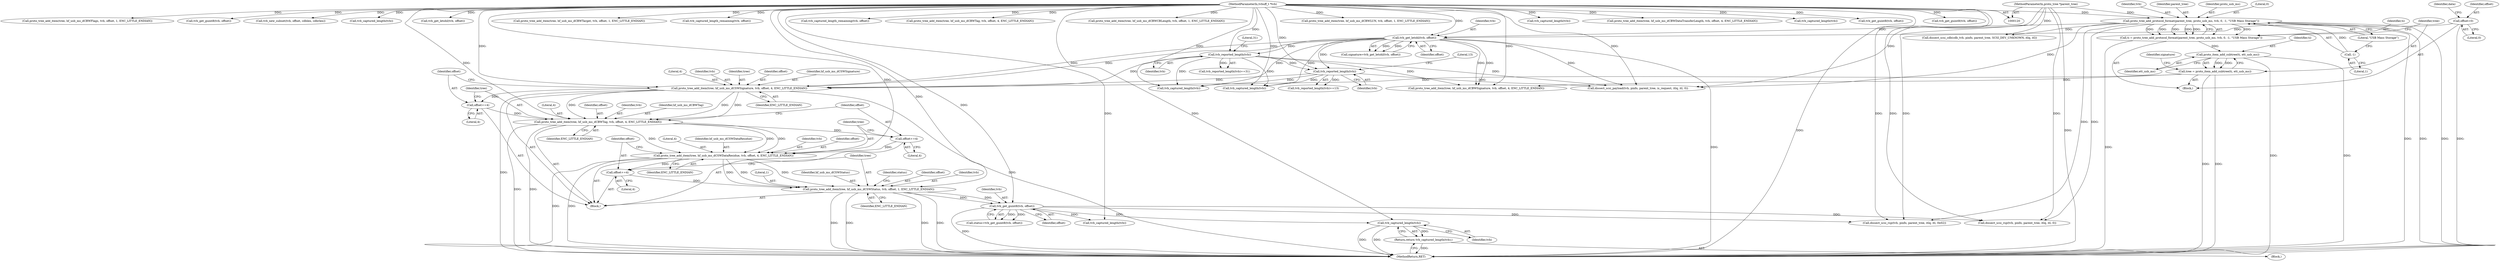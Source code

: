 digraph "0_wireshark_2cb5985bf47bdc8bea78d28483ed224abdd33dc6_1@pointer" {
"1000620" [label="(Call,tvb_captured_length(tvb))"];
"1000576" [label="(Call,tvb_get_guint8(tvb, offset))"];
"1000567" [label="(Call,proto_tree_add_item(tree, hf_usb_ms_dCSWStatus, tvb, offset, 1, ENC_LITTLE_ENDIAN))"];
"1000557" [label="(Call,proto_tree_add_item(tree, hf_usb_ms_dCSWDataResidue, tvb, offset, 4, ENC_LITTLE_ENDIAN))"];
"1000547" [label="(Call,proto_tree_add_item(tree, hf_usb_ms_dCBWTag, tvb, offset, 4, ENC_LITTLE_ENDIAN))"];
"1000537" [label="(Call,proto_tree_add_item(tree, hf_usb_ms_dCSWSignature, tvb, offset, 4, ENC_LITTLE_ENDIAN))"];
"1000228" [label="(Call,tree = proto_item_add_subtree(ti, ett_usb_ms))"];
"1000230" [label="(Call,proto_item_add_subtree(ti, ett_usb_ms))"];
"1000218" [label="(Call,ti = proto_tree_add_protocol_format(parent_tree, proto_usb_ms, tvb, 0, -1, \"USB Mass Storage\"))"];
"1000220" [label="(Call,proto_tree_add_protocol_format(parent_tree, proto_usb_ms, tvb, 0, -1, \"USB Mass Storage\"))"];
"1000123" [label="(MethodParameterIn,proto_tree *parent_tree)"];
"1000121" [label="(MethodParameterIn,tvbuff_t *tvb)"];
"1000225" [label="(Call,-1)"];
"1000532" [label="(Call,tvb_reported_length(tvb))"];
"1000235" [label="(Call,tvb_get_letohl(tvb, offset))"];
"1000135" [label="(Call,offset=0)"];
"1000246" [label="(Call,tvb_reported_length(tvb))"];
"1000544" [label="(Call,offset+=4)"];
"1000554" [label="(Call,offset+=4)"];
"1000564" [label="(Call,offset+=4)"];
"1000619" [label="(Return,return tvb_captured_length(tvb);)"];
"1000471" [label="(Call,proto_tree_add_item(tree, hf_usb_ms_dCBWCBLength, tvb, offset, 1, ENC_LITTLE_ENDIAN))"];
"1000571" [label="(Identifier,offset)"];
"1000246" [label="(Call,tvb_reported_length(tvb))"];
"1000248" [label="(Literal,31)"];
"1000232" [label="(Identifier,ett_usb_ms)"];
"1000681" [label="(Call,dissect_scsi_payload(tvb, pinfo, parent_tree, is_request, itlq, itl, 0))"];
"1000553" [label="(Identifier,ENC_LITTLE_ENDIAN)"];
"1000313" [label="(Call,proto_tree_add_item(tree, hf_usb_ms_dCBWLUN, tvb, offset, 1, ENC_LITTLE_ENDIAN))"];
"1000555" [label="(Identifier,offset)"];
"1000548" [label="(Identifier,tree)"];
"1000690" [label="(Call,tvb_captured_length(tvb))"];
"1000692" [label="(MethodReturn,RET)"];
"1000561" [label="(Identifier,offset)"];
"1000245" [label="(Call,tvb_reported_length(tvb)==31)"];
"1000570" [label="(Identifier,tvb)"];
"1000534" [label="(Literal,13)"];
"1000572" [label="(Literal,1)"];
"1000224" [label="(Literal,0)"];
"1000547" [label="(Call,proto_tree_add_item(tree, hf_usb_ms_dCBWTag, tvb, offset, 4, ENC_LITTLE_ENDIAN))"];
"1000276" [label="(Call,proto_tree_add_item(tree, hf_usb_ms_dCBWDataTransferLength, tvb, offset, 4, ENC_LITTLE_ENDIAN))"];
"1000620" [label="(Call,tvb_captured_length(tvb))"];
"1000550" [label="(Identifier,tvb)"];
"1000136" [label="(Identifier,offset)"];
"1000576" [label="(Call,tvb_get_guint8(tvb, offset))"];
"1000595" [label="(Call,tvb_captured_length(tvb))"];
"1000566" [label="(Literal,4)"];
"1000535" [label="(Block,)"];
"1000574" [label="(Call,status=tvb_get_guint8(tvb, offset))"];
"1000223" [label="(Identifier,tvb)"];
"1000643" [label="(Call,tvb_captured_length(tvb))"];
"1000300" [label="(Call,tvb_get_guint8(tvb, offset))"];
"1000635" [label="(Call,dissect_scsi_rsp(tvb, pinfo, parent_tree, itlq, itl, 0x02))"];
"1000291" [label="(Call,proto_tree_add_item(tree, hf_usb_ms_dCBWFlags, tvb, offset, 1, ENC_LITTLE_ENDIAN))"];
"1000539" [label="(Identifier,hf_usb_ms_dCSWSignature)"];
"1000225" [label="(Call,-1)"];
"1000532" [label="(Call,tvb_reported_length(tvb))"];
"1000235" [label="(Call,tvb_get_letohl(tvb, offset))"];
"1000481" [label="(Call,tvb_get_guint8(tvb, offset))"];
"1000508" [label="(Call,tvb_new_subset(tvb, offset, cdblen, cdbrlen))"];
"1000125" [label="(Block,)"];
"1000237" [label="(Identifier,offset)"];
"1000577" [label="(Identifier,tvb)"];
"1000567" [label="(Call,proto_tree_add_item(tree, hf_usb_ms_dCSWStatus, tvb, offset, 1, ENC_LITTLE_ENDIAN))"];
"1000549" [label="(Identifier,hf_usb_ms_dCBWTag)"];
"1000221" [label="(Identifier,parent_tree)"];
"1000543" [label="(Identifier,ENC_LITTLE_ENDIAN)"];
"1000135" [label="(Call,offset=0)"];
"1000230" [label="(Call,proto_item_add_subtree(ti, ett_usb_ms))"];
"1000537" [label="(Call,proto_tree_add_item(tree, hf_usb_ms_dCSWSignature, tvb, offset, 4, ENC_LITTLE_ENDIAN))"];
"1000220" [label="(Call,proto_tree_add_protocol_format(parent_tree, proto_usb_ms, tvb, 0, -1, \"USB Mass Storage\"))"];
"1000562" [label="(Literal,4)"];
"1000542" [label="(Literal,4)"];
"1000626" [label="(Call,dissect_scsi_rsp(tvb, pinfo, parent_tree, itlq, itl, 0))"];
"1000565" [label="(Identifier,offset)"];
"1000226" [label="(Literal,1)"];
"1000236" [label="(Identifier,tvb)"];
"1000545" [label="(Identifier,offset)"];
"1000521" [label="(Call,tvb_captured_length(tvb))"];
"1000218" [label="(Call,ti = proto_tree_add_protocol_format(parent_tree, proto_usb_ms, tvb, 0, -1, \"USB Mass Storage\"))"];
"1000540" [label="(Identifier,tvb)"];
"1000123" [label="(MethodParameterIn,proto_tree *parent_tree)"];
"1000557" [label="(Call,proto_tree_add_item(tree, hf_usb_ms_dCSWDataResidue, tvb, offset, 4, ENC_LITTLE_ENDIAN))"];
"1000219" [label="(Identifier,ti)"];
"1000564" [label="(Call,offset+=4)"];
"1000661" [label="(Call,tvb_captured_length(tvb))"];
"1000137" [label="(Literal,0)"];
"1000559" [label="(Identifier,hf_usb_ms_dCSWDataResidue)"];
"1000285" [label="(Call,tvb_get_letohl(tvb, offset))"];
"1000229" [label="(Identifier,tree)"];
"1000621" [label="(Identifier,tvb)"];
"1000568" [label="(Identifier,tree)"];
"1000222" [label="(Identifier,proto_usb_ms)"];
"1000558" [label="(Identifier,tree)"];
"1000560" [label="(Identifier,tvb)"];
"1000256" [label="(Call,proto_tree_add_item(tree, hf_usb_ms_dCBWSignature, tvb, offset, 4, ENC_LITTLE_ENDIAN))"];
"1000231" [label="(Identifier,ti)"];
"1000563" [label="(Identifier,ENC_LITTLE_ENDIAN)"];
"1000569" [label="(Identifier,hf_usb_ms_dCSWStatus)"];
"1000234" [label="(Identifier,signature)"];
"1000533" [label="(Identifier,tvb)"];
"1000306" [label="(Call,proto_tree_add_item(tree, hf_usb_ms_dCBWTarget, tvb, offset, 1, ENC_LITTLE_ENDIAN))"];
"1000121" [label="(MethodParameterIn,tvbuff_t *tvb)"];
"1000494" [label="(Call,tvb_captured_length_remaining(tvb, offset))"];
"1000544" [label="(Call,offset+=4)"];
"1000552" [label="(Literal,4)"];
"1000538" [label="(Identifier,tree)"];
"1000556" [label="(Literal,4)"];
"1000513" [label="(Call,dissect_scsi_cdb(cdb_tvb, pinfo, parent_tree, SCSI_DEV_UNKNOWN, itlq, itl))"];
"1000578" [label="(Identifier,offset)"];
"1000233" [label="(Call,signature=tvb_get_letohl(tvb, offset))"];
"1000554" [label="(Call,offset+=4)"];
"1000323" [label="(Call,tvb_get_guint8(tvb, offset))"];
"1000143" [label="(Identifier,data)"];
"1000679" [label="(Call,tvb_captured_length(tvb))"];
"1000573" [label="(Identifier,ENC_LITTLE_ENDIAN)"];
"1000575" [label="(Identifier,status)"];
"1000546" [label="(Literal,4)"];
"1000531" [label="(Call,tvb_reported_length(tvb)==13)"];
"1000227" [label="(Literal,\"USB Mass Storage\")"];
"1000551" [label="(Identifier,offset)"];
"1000541" [label="(Identifier,offset)"];
"1000228" [label="(Call,tree = proto_item_add_subtree(ti, ett_usb_ms))"];
"1000500" [label="(Call,tvb_captured_length_remaining(tvb, offset))"];
"1000619" [label="(Return,return tvb_captured_length(tvb);)"];
"1000618" [label="(Block,)"];
"1000266" [label="(Call,proto_tree_add_item(tree, hf_usb_ms_dCBWTag, tvb, offset, 4, ENC_LITTLE_ENDIAN))"];
"1000247" [label="(Identifier,tvb)"];
"1000620" -> "1000619"  [label="AST: "];
"1000620" -> "1000621"  [label="CFG: "];
"1000621" -> "1000620"  [label="AST: "];
"1000619" -> "1000620"  [label="CFG: "];
"1000620" -> "1000692"  [label="DDG: "];
"1000620" -> "1000692"  [label="DDG: "];
"1000620" -> "1000619"  [label="DDG: "];
"1000576" -> "1000620"  [label="DDG: "];
"1000121" -> "1000620"  [label="DDG: "];
"1000576" -> "1000574"  [label="AST: "];
"1000576" -> "1000578"  [label="CFG: "];
"1000577" -> "1000576"  [label="AST: "];
"1000578" -> "1000576"  [label="AST: "];
"1000574" -> "1000576"  [label="CFG: "];
"1000576" -> "1000692"  [label="DDG: "];
"1000576" -> "1000574"  [label="DDG: "];
"1000576" -> "1000574"  [label="DDG: "];
"1000567" -> "1000576"  [label="DDG: "];
"1000567" -> "1000576"  [label="DDG: "];
"1000121" -> "1000576"  [label="DDG: "];
"1000576" -> "1000595"  [label="DDG: "];
"1000576" -> "1000626"  [label="DDG: "];
"1000576" -> "1000635"  [label="DDG: "];
"1000567" -> "1000535"  [label="AST: "];
"1000567" -> "1000573"  [label="CFG: "];
"1000568" -> "1000567"  [label="AST: "];
"1000569" -> "1000567"  [label="AST: "];
"1000570" -> "1000567"  [label="AST: "];
"1000571" -> "1000567"  [label="AST: "];
"1000572" -> "1000567"  [label="AST: "];
"1000573" -> "1000567"  [label="AST: "];
"1000575" -> "1000567"  [label="CFG: "];
"1000567" -> "1000692"  [label="DDG: "];
"1000567" -> "1000692"  [label="DDG: "];
"1000567" -> "1000692"  [label="DDG: "];
"1000567" -> "1000692"  [label="DDG: "];
"1000557" -> "1000567"  [label="DDG: "];
"1000557" -> "1000567"  [label="DDG: "];
"1000557" -> "1000567"  [label="DDG: "];
"1000121" -> "1000567"  [label="DDG: "];
"1000564" -> "1000567"  [label="DDG: "];
"1000557" -> "1000535"  [label="AST: "];
"1000557" -> "1000563"  [label="CFG: "];
"1000558" -> "1000557"  [label="AST: "];
"1000559" -> "1000557"  [label="AST: "];
"1000560" -> "1000557"  [label="AST: "];
"1000561" -> "1000557"  [label="AST: "];
"1000562" -> "1000557"  [label="AST: "];
"1000563" -> "1000557"  [label="AST: "];
"1000565" -> "1000557"  [label="CFG: "];
"1000557" -> "1000692"  [label="DDG: "];
"1000557" -> "1000692"  [label="DDG: "];
"1000547" -> "1000557"  [label="DDG: "];
"1000547" -> "1000557"  [label="DDG: "];
"1000547" -> "1000557"  [label="DDG: "];
"1000121" -> "1000557"  [label="DDG: "];
"1000554" -> "1000557"  [label="DDG: "];
"1000557" -> "1000564"  [label="DDG: "];
"1000547" -> "1000535"  [label="AST: "];
"1000547" -> "1000553"  [label="CFG: "];
"1000548" -> "1000547"  [label="AST: "];
"1000549" -> "1000547"  [label="AST: "];
"1000550" -> "1000547"  [label="AST: "];
"1000551" -> "1000547"  [label="AST: "];
"1000552" -> "1000547"  [label="AST: "];
"1000553" -> "1000547"  [label="AST: "];
"1000555" -> "1000547"  [label="CFG: "];
"1000547" -> "1000692"  [label="DDG: "];
"1000547" -> "1000692"  [label="DDG: "];
"1000537" -> "1000547"  [label="DDG: "];
"1000537" -> "1000547"  [label="DDG: "];
"1000537" -> "1000547"  [label="DDG: "];
"1000121" -> "1000547"  [label="DDG: "];
"1000544" -> "1000547"  [label="DDG: "];
"1000547" -> "1000554"  [label="DDG: "];
"1000537" -> "1000535"  [label="AST: "];
"1000537" -> "1000543"  [label="CFG: "];
"1000538" -> "1000537"  [label="AST: "];
"1000539" -> "1000537"  [label="AST: "];
"1000540" -> "1000537"  [label="AST: "];
"1000541" -> "1000537"  [label="AST: "];
"1000542" -> "1000537"  [label="AST: "];
"1000543" -> "1000537"  [label="AST: "];
"1000545" -> "1000537"  [label="CFG: "];
"1000537" -> "1000692"  [label="DDG: "];
"1000537" -> "1000692"  [label="DDG: "];
"1000228" -> "1000537"  [label="DDG: "];
"1000532" -> "1000537"  [label="DDG: "];
"1000235" -> "1000537"  [label="DDG: "];
"1000235" -> "1000537"  [label="DDG: "];
"1000246" -> "1000537"  [label="DDG: "];
"1000121" -> "1000537"  [label="DDG: "];
"1000537" -> "1000544"  [label="DDG: "];
"1000228" -> "1000125"  [label="AST: "];
"1000228" -> "1000230"  [label="CFG: "];
"1000229" -> "1000228"  [label="AST: "];
"1000230" -> "1000228"  [label="AST: "];
"1000234" -> "1000228"  [label="CFG: "];
"1000228" -> "1000692"  [label="DDG: "];
"1000228" -> "1000692"  [label="DDG: "];
"1000230" -> "1000228"  [label="DDG: "];
"1000230" -> "1000228"  [label="DDG: "];
"1000228" -> "1000256"  [label="DDG: "];
"1000230" -> "1000232"  [label="CFG: "];
"1000231" -> "1000230"  [label="AST: "];
"1000232" -> "1000230"  [label="AST: "];
"1000230" -> "1000692"  [label="DDG: "];
"1000230" -> "1000692"  [label="DDG: "];
"1000218" -> "1000230"  [label="DDG: "];
"1000218" -> "1000125"  [label="AST: "];
"1000218" -> "1000220"  [label="CFG: "];
"1000219" -> "1000218"  [label="AST: "];
"1000220" -> "1000218"  [label="AST: "];
"1000229" -> "1000218"  [label="CFG: "];
"1000218" -> "1000692"  [label="DDG: "];
"1000220" -> "1000218"  [label="DDG: "];
"1000220" -> "1000218"  [label="DDG: "];
"1000220" -> "1000218"  [label="DDG: "];
"1000220" -> "1000218"  [label="DDG: "];
"1000220" -> "1000218"  [label="DDG: "];
"1000220" -> "1000218"  [label="DDG: "];
"1000220" -> "1000227"  [label="CFG: "];
"1000221" -> "1000220"  [label="AST: "];
"1000222" -> "1000220"  [label="AST: "];
"1000223" -> "1000220"  [label="AST: "];
"1000224" -> "1000220"  [label="AST: "];
"1000225" -> "1000220"  [label="AST: "];
"1000227" -> "1000220"  [label="AST: "];
"1000220" -> "1000692"  [label="DDG: "];
"1000220" -> "1000692"  [label="DDG: "];
"1000220" -> "1000692"  [label="DDG: "];
"1000123" -> "1000220"  [label="DDG: "];
"1000121" -> "1000220"  [label="DDG: "];
"1000225" -> "1000220"  [label="DDG: "];
"1000220" -> "1000235"  [label="DDG: "];
"1000220" -> "1000513"  [label="DDG: "];
"1000220" -> "1000626"  [label="DDG: "];
"1000220" -> "1000635"  [label="DDG: "];
"1000220" -> "1000681"  [label="DDG: "];
"1000123" -> "1000120"  [label="AST: "];
"1000123" -> "1000692"  [label="DDG: "];
"1000123" -> "1000513"  [label="DDG: "];
"1000123" -> "1000626"  [label="DDG: "];
"1000123" -> "1000635"  [label="DDG: "];
"1000123" -> "1000681"  [label="DDG: "];
"1000121" -> "1000120"  [label="AST: "];
"1000121" -> "1000692"  [label="DDG: "];
"1000121" -> "1000235"  [label="DDG: "];
"1000121" -> "1000246"  [label="DDG: "];
"1000121" -> "1000256"  [label="DDG: "];
"1000121" -> "1000266"  [label="DDG: "];
"1000121" -> "1000276"  [label="DDG: "];
"1000121" -> "1000285"  [label="DDG: "];
"1000121" -> "1000291"  [label="DDG: "];
"1000121" -> "1000300"  [label="DDG: "];
"1000121" -> "1000306"  [label="DDG: "];
"1000121" -> "1000313"  [label="DDG: "];
"1000121" -> "1000323"  [label="DDG: "];
"1000121" -> "1000471"  [label="DDG: "];
"1000121" -> "1000481"  [label="DDG: "];
"1000121" -> "1000494"  [label="DDG: "];
"1000121" -> "1000500"  [label="DDG: "];
"1000121" -> "1000508"  [label="DDG: "];
"1000121" -> "1000521"  [label="DDG: "];
"1000121" -> "1000532"  [label="DDG: "];
"1000121" -> "1000595"  [label="DDG: "];
"1000121" -> "1000626"  [label="DDG: "];
"1000121" -> "1000635"  [label="DDG: "];
"1000121" -> "1000643"  [label="DDG: "];
"1000121" -> "1000661"  [label="DDG: "];
"1000121" -> "1000679"  [label="DDG: "];
"1000121" -> "1000681"  [label="DDG: "];
"1000121" -> "1000690"  [label="DDG: "];
"1000225" -> "1000226"  [label="CFG: "];
"1000226" -> "1000225"  [label="AST: "];
"1000227" -> "1000225"  [label="CFG: "];
"1000532" -> "1000531"  [label="AST: "];
"1000532" -> "1000533"  [label="CFG: "];
"1000533" -> "1000532"  [label="AST: "];
"1000534" -> "1000532"  [label="CFG: "];
"1000532" -> "1000531"  [label="DDG: "];
"1000235" -> "1000532"  [label="DDG: "];
"1000246" -> "1000532"  [label="DDG: "];
"1000532" -> "1000661"  [label="DDG: "];
"1000532" -> "1000679"  [label="DDG: "];
"1000532" -> "1000681"  [label="DDG: "];
"1000235" -> "1000233"  [label="AST: "];
"1000235" -> "1000237"  [label="CFG: "];
"1000236" -> "1000235"  [label="AST: "];
"1000237" -> "1000235"  [label="AST: "];
"1000233" -> "1000235"  [label="CFG: "];
"1000235" -> "1000692"  [label="DDG: "];
"1000235" -> "1000233"  [label="DDG: "];
"1000235" -> "1000233"  [label="DDG: "];
"1000135" -> "1000235"  [label="DDG: "];
"1000235" -> "1000246"  [label="DDG: "];
"1000235" -> "1000256"  [label="DDG: "];
"1000235" -> "1000256"  [label="DDG: "];
"1000235" -> "1000661"  [label="DDG: "];
"1000235" -> "1000679"  [label="DDG: "];
"1000235" -> "1000681"  [label="DDG: "];
"1000135" -> "1000125"  [label="AST: "];
"1000135" -> "1000137"  [label="CFG: "];
"1000136" -> "1000135"  [label="AST: "];
"1000137" -> "1000135"  [label="AST: "];
"1000143" -> "1000135"  [label="CFG: "];
"1000135" -> "1000692"  [label="DDG: "];
"1000246" -> "1000245"  [label="AST: "];
"1000246" -> "1000247"  [label="CFG: "];
"1000247" -> "1000246"  [label="AST: "];
"1000248" -> "1000246"  [label="CFG: "];
"1000246" -> "1000245"  [label="DDG: "];
"1000246" -> "1000256"  [label="DDG: "];
"1000246" -> "1000661"  [label="DDG: "];
"1000246" -> "1000679"  [label="DDG: "];
"1000246" -> "1000681"  [label="DDG: "];
"1000544" -> "1000535"  [label="AST: "];
"1000544" -> "1000546"  [label="CFG: "];
"1000545" -> "1000544"  [label="AST: "];
"1000546" -> "1000544"  [label="AST: "];
"1000548" -> "1000544"  [label="CFG: "];
"1000554" -> "1000535"  [label="AST: "];
"1000554" -> "1000556"  [label="CFG: "];
"1000555" -> "1000554"  [label="AST: "];
"1000556" -> "1000554"  [label="AST: "];
"1000558" -> "1000554"  [label="CFG: "];
"1000564" -> "1000535"  [label="AST: "];
"1000564" -> "1000566"  [label="CFG: "];
"1000565" -> "1000564"  [label="AST: "];
"1000566" -> "1000564"  [label="AST: "];
"1000568" -> "1000564"  [label="CFG: "];
"1000619" -> "1000618"  [label="AST: "];
"1000692" -> "1000619"  [label="CFG: "];
"1000619" -> "1000692"  [label="DDG: "];
}
